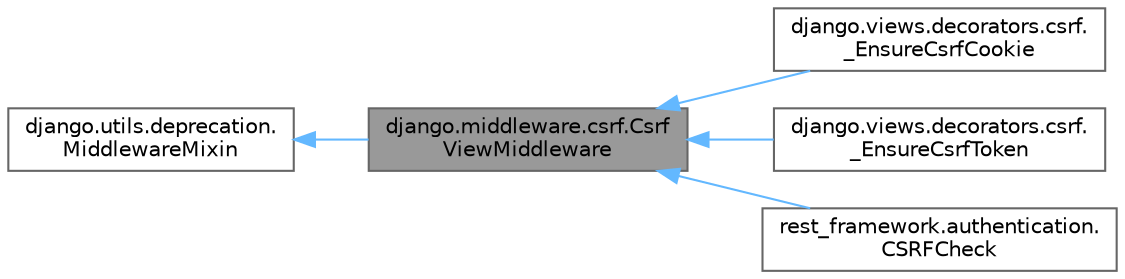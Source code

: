 digraph "django.middleware.csrf.CsrfViewMiddleware"
{
 // LATEX_PDF_SIZE
  bgcolor="transparent";
  edge [fontname=Helvetica,fontsize=10,labelfontname=Helvetica,labelfontsize=10];
  node [fontname=Helvetica,fontsize=10,shape=box,height=0.2,width=0.4];
  rankdir="LR";
  Node1 [id="Node000001",label="django.middleware.csrf.Csrf\lViewMiddleware",height=0.2,width=0.4,color="gray40", fillcolor="grey60", style="filled", fontcolor="black",tooltip=" "];
  Node2 -> Node1 [id="edge5_Node000001_Node000002",dir="back",color="steelblue1",style="solid",tooltip=" "];
  Node2 [id="Node000002",label="django.utils.deprecation.\lMiddlewareMixin",height=0.2,width=0.4,color="gray40", fillcolor="white", style="filled",URL="$classdjango_1_1utils_1_1deprecation_1_1MiddlewareMixin.html",tooltip=" "];
  Node1 -> Node3 [id="edge6_Node000001_Node000003",dir="back",color="steelblue1",style="solid",tooltip=" "];
  Node3 [id="Node000003",label="django.views.decorators.csrf.\l_EnsureCsrfCookie",height=0.2,width=0.4,color="gray40", fillcolor="white", style="filled",URL="$classdjango_1_1views_1_1decorators_1_1csrf_1_1__EnsureCsrfCookie.html",tooltip=" "];
  Node1 -> Node4 [id="edge7_Node000001_Node000004",dir="back",color="steelblue1",style="solid",tooltip=" "];
  Node4 [id="Node000004",label="django.views.decorators.csrf.\l_EnsureCsrfToken",height=0.2,width=0.4,color="gray40", fillcolor="white", style="filled",URL="$classdjango_1_1views_1_1decorators_1_1csrf_1_1__EnsureCsrfToken.html",tooltip=" "];
  Node1 -> Node5 [id="edge8_Node000001_Node000005",dir="back",color="steelblue1",style="solid",tooltip=" "];
  Node5 [id="Node000005",label="rest_framework.authentication.\lCSRFCheck",height=0.2,width=0.4,color="gray40", fillcolor="white", style="filled",URL="$classrest__framework_1_1authentication_1_1CSRFCheck.html",tooltip=" "];
}
